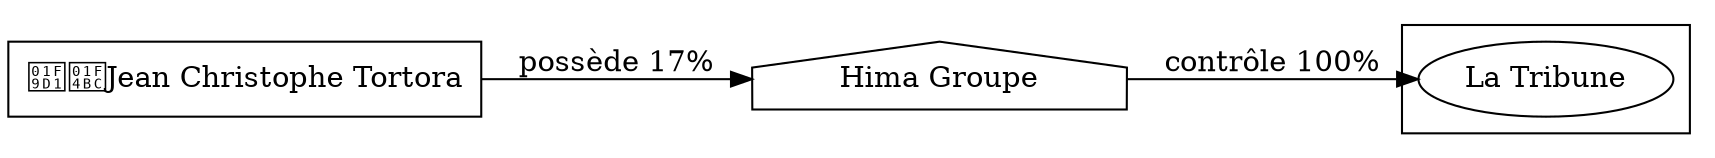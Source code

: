 digraph {
  rankdir=LR;
  subgraph roots {
    
      "jean-christophe-tortora-316"[label="🧑‍💼Jean Christophe Tortora" shape=box]
    
  }

  
    "hima-groupe-318"[label="Hima Groupe" shape=house]
  

  subgraph clusterLeaves {
    
      "la-tribune-319"[label="La Tribune"]
    
  }

  
    "jean-christophe-tortora-316" -> "hima-groupe-318" [
      label="possède 17%"
    ]
  
    "hima-groupe-318" -> "la-tribune-319" [
      label="contrôle 100%"
    ]
  
}
